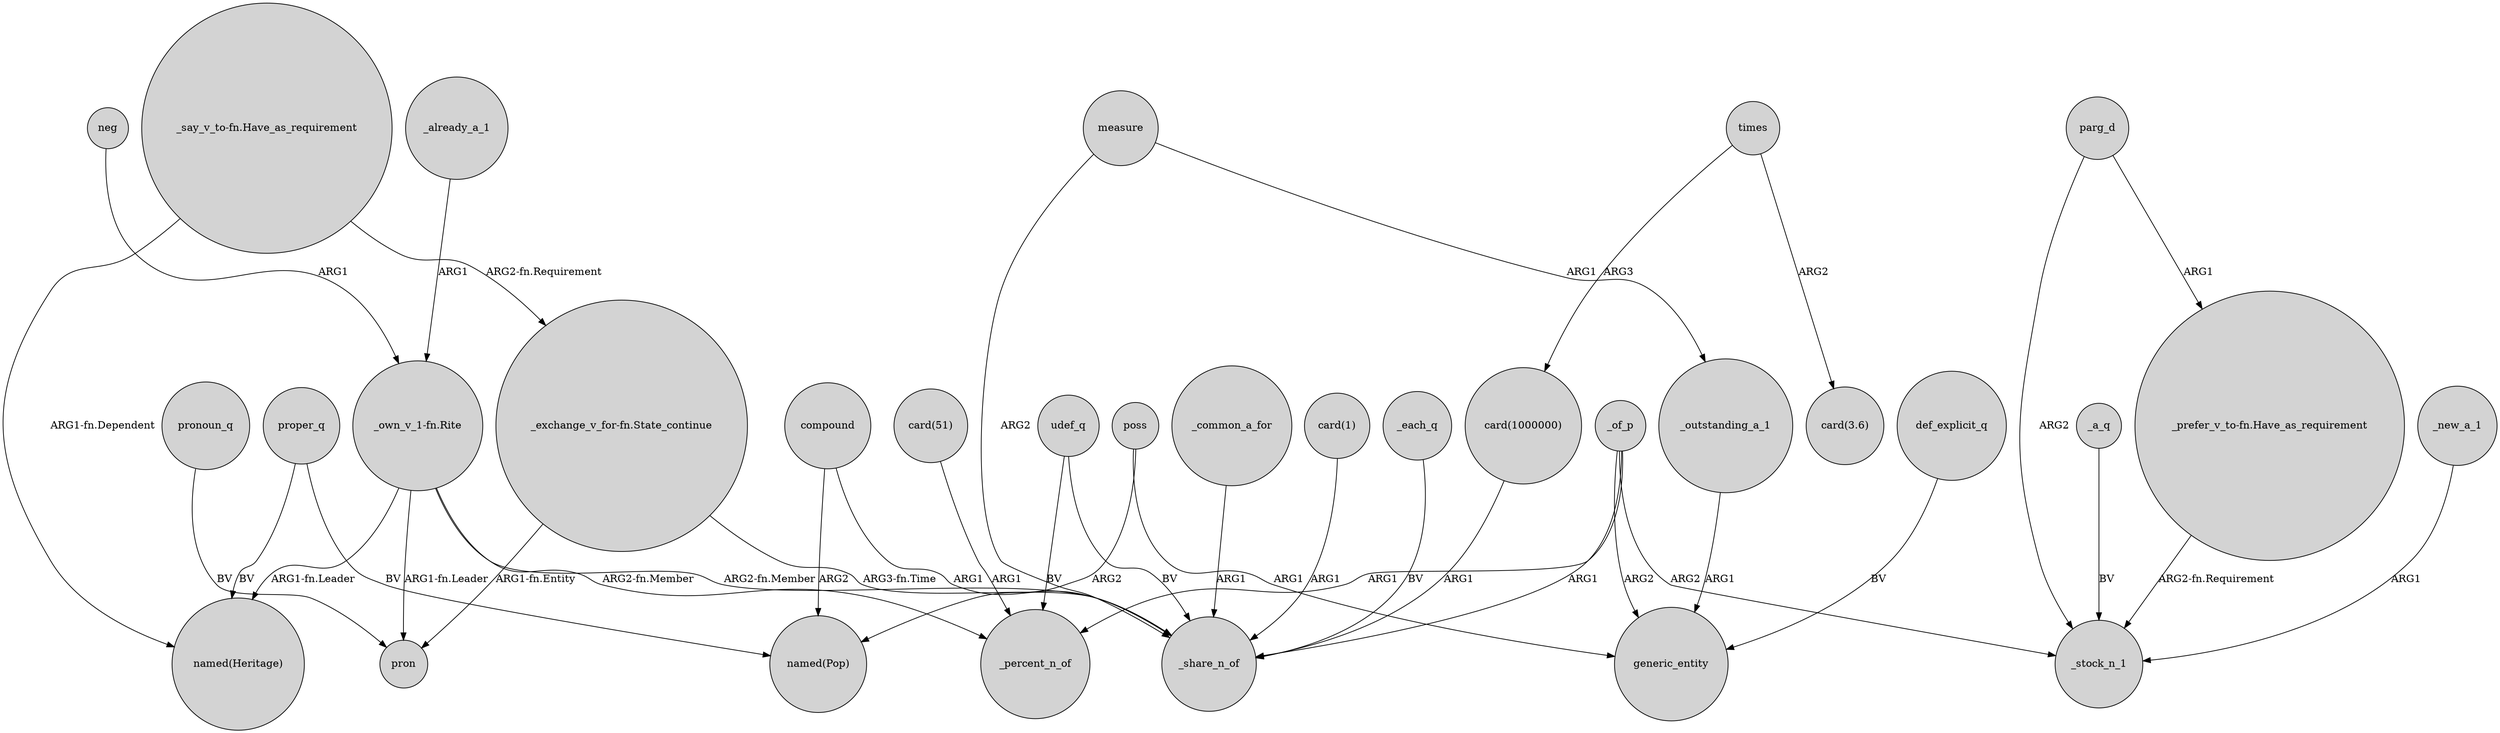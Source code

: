 digraph {
	node [shape=circle style=filled]
	"_say_v_to-fn.Have_as_requirement" -> "named(Heritage)" [label="ARG1-fn.Dependent"]
	_of_p -> _share_n_of [label=ARG1]
	def_explicit_q -> generic_entity [label=BV]
	measure -> _outstanding_a_1 [label=ARG1]
	compound -> "named(Pop)" [label=ARG2]
	compound -> _share_n_of [label=ARG1]
	_new_a_1 -> _stock_n_1 [label=ARG1]
	_already_a_1 -> "_own_v_1-fn.Rite" [label=ARG1]
	_outstanding_a_1 -> generic_entity [label=ARG1]
	times -> "card(1000000)" [label=ARG3]
	_common_a_for -> _share_n_of [label=ARG1]
	poss -> "named(Pop)" [label=ARG2]
	parg_d -> "_prefer_v_to-fn.Have_as_requirement" [label=ARG1]
	parg_d -> _stock_n_1 [label=ARG2]
	_of_p -> _percent_n_of [label=ARG1]
	"_say_v_to-fn.Have_as_requirement" -> "_exchange_v_for-fn.State_continue" [label="ARG2-fn.Requirement"]
	"_own_v_1-fn.Rite" -> _percent_n_of [label="ARG2-fn.Member"]
	poss -> generic_entity [label=ARG1]
	"card(1)" -> _share_n_of [label=ARG1]
	"_prefer_v_to-fn.Have_as_requirement" -> _stock_n_1 [label="ARG2-fn.Requirement"]
	pronoun_q -> pron [label=BV]
	udef_q -> _percent_n_of [label=BV]
	udef_q -> _share_n_of [label=BV]
	_of_p -> generic_entity [label=ARG2]
	"_exchange_v_for-fn.State_continue" -> pron [label="ARG1-fn.Entity"]
	times -> "card(3.6)" [label=ARG2]
	measure -> _share_n_of [label=ARG2]
	"card(1000000)" -> _share_n_of [label=ARG1]
	"_exchange_v_for-fn.State_continue" -> _share_n_of [label="ARG3-fn.Time"]
	_of_p -> _stock_n_1 [label=ARG2]
	_each_q -> _share_n_of [label=BV]
	"card(51)" -> _percent_n_of [label=ARG1]
	neg -> "_own_v_1-fn.Rite" [label=ARG1]
	proper_q -> "named(Heritage)" [label=BV]
	"_own_v_1-fn.Rite" -> pron [label="ARG1-fn.Leader"]
	proper_q -> "named(Pop)" [label=BV]
	"_own_v_1-fn.Rite" -> "named(Heritage)" [label="ARG1-fn.Leader"]
	_a_q -> _stock_n_1 [label=BV]
	"_own_v_1-fn.Rite" -> _share_n_of [label="ARG2-fn.Member"]
}
